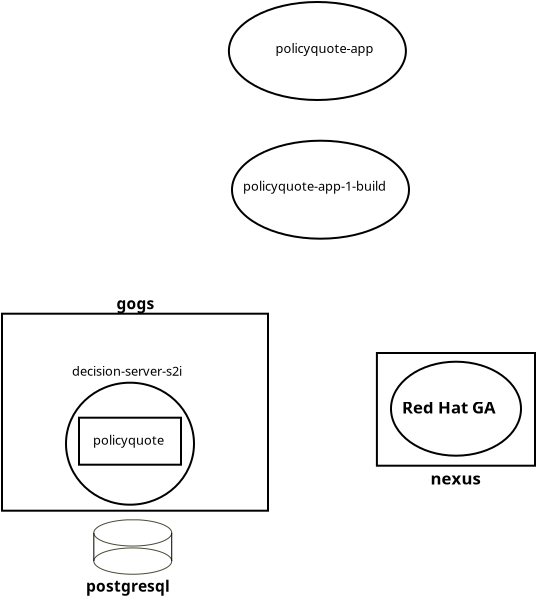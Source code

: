 <?xml version="1.0" encoding="UTF-8"?>
<dia:diagram xmlns:dia="http://www.lysator.liu.se/~alla/dia/">
  <dia:layer name="components" visible="true">
    <dia:object type="Standard - Box" version="0" id="O0">
      <dia:attribute name="obj_pos">
        <dia:point val="13.85,30.05"/>
      </dia:attribute>
      <dia:attribute name="obj_bb">
        <dia:rectangle val="13.8,30;27.2,39.95"/>
      </dia:attribute>
      <dia:attribute name="elem_corner">
        <dia:point val="13.85,30.05"/>
      </dia:attribute>
      <dia:attribute name="elem_width">
        <dia:real val="13.3"/>
      </dia:attribute>
      <dia:attribute name="elem_height">
        <dia:real val="9.85"/>
      </dia:attribute>
      <dia:attribute name="border_width">
        <dia:real val="0.1"/>
      </dia:attribute>
      <dia:attribute name="show_background">
        <dia:boolean val="false"/>
      </dia:attribute>
    </dia:object>
    <dia:object type="Cisco - Relational Database" version="1" id="O1">
      <dia:attribute name="obj_pos">
        <dia:point val="18.441,40.35"/>
      </dia:attribute>
      <dia:attribute name="obj_bb">
        <dia:rectangle val="18.44,40.349;22.36,43.101"/>
      </dia:attribute>
      <dia:attribute name="meta">
        <dia:composite type="dict"/>
      </dia:attribute>
      <dia:attribute name="elem_corner">
        <dia:point val="18.441,40.35"/>
      </dia:attribute>
      <dia:attribute name="elem_width">
        <dia:real val="3.918"/>
      </dia:attribute>
      <dia:attribute name="elem_height">
        <dia:real val="2.75"/>
      </dia:attribute>
      <dia:attribute name="line_width">
        <dia:real val="0.2"/>
      </dia:attribute>
      <dia:attribute name="line_colour">
        <dia:color val="#000000"/>
      </dia:attribute>
      <dia:attribute name="fill_colour">
        <dia:color val="#ffffff"/>
      </dia:attribute>
      <dia:attribute name="show_background">
        <dia:boolean val="false"/>
      </dia:attribute>
      <dia:attribute name="line_style">
        <dia:enum val="0"/>
        <dia:real val="1"/>
      </dia:attribute>
      <dia:attribute name="flip_horizontal">
        <dia:boolean val="false"/>
      </dia:attribute>
      <dia:attribute name="flip_vertical">
        <dia:boolean val="false"/>
      </dia:attribute>
      <dia:attribute name="subscale">
        <dia:real val="1"/>
      </dia:attribute>
    </dia:object>
    <dia:object type="Standard - Text" version="1" id="O2">
      <dia:attribute name="obj_pos">
        <dia:point val="17.85,43.95"/>
      </dia:attribute>
      <dia:attribute name="obj_bb">
        <dia:rectangle val="17.85,43.23;22.785,44.133"/>
      </dia:attribute>
      <dia:attribute name="text">
        <dia:composite type="text">
          <dia:attribute name="string">
            <dia:string># postgresql#</dia:string>
          </dia:attribute>
          <dia:attribute name="font">
            <dia:font family="sans" style="80" name="Helvetica-Bold"/>
          </dia:attribute>
          <dia:attribute name="height">
            <dia:real val="0.969"/>
          </dia:attribute>
          <dia:attribute name="pos">
            <dia:point val="17.85,43.95"/>
          </dia:attribute>
          <dia:attribute name="color">
            <dia:color val="#000000"/>
          </dia:attribute>
          <dia:attribute name="alignment">
            <dia:enum val="0"/>
          </dia:attribute>
        </dia:composite>
      </dia:attribute>
      <dia:attribute name="valign">
        <dia:enum val="3"/>
      </dia:attribute>
    </dia:object>
    <dia:object type="Standard - Text" version="1" id="O3">
      <dia:attribute name="obj_pos">
        <dia:point val="19.575,29.825"/>
      </dia:attribute>
      <dia:attribute name="obj_bb">
        <dia:rectangle val="19.575,29.105;21.68,30.008"/>
      </dia:attribute>
      <dia:attribute name="text">
        <dia:composite type="text">
          <dia:attribute name="string">
            <dia:string>#gogs#</dia:string>
          </dia:attribute>
          <dia:attribute name="font">
            <dia:font family="sans" style="80" name="Helvetica-Bold"/>
          </dia:attribute>
          <dia:attribute name="height">
            <dia:real val="0.969"/>
          </dia:attribute>
          <dia:attribute name="pos">
            <dia:point val="19.575,29.825"/>
          </dia:attribute>
          <dia:attribute name="color">
            <dia:color val="#000000"/>
          </dia:attribute>
          <dia:attribute name="alignment">
            <dia:enum val="0"/>
          </dia:attribute>
        </dia:composite>
      </dia:attribute>
      <dia:attribute name="valign">
        <dia:enum val="3"/>
      </dia:attribute>
    </dia:object>
    <dia:object type="Standard - Box" version="0" id="O4">
      <dia:attribute name="obj_pos">
        <dia:point val="32.595,32.015"/>
      </dia:attribute>
      <dia:attribute name="obj_bb">
        <dia:rectangle val="32.545,31.965;40.55,37.7"/>
      </dia:attribute>
      <dia:attribute name="elem_corner">
        <dia:point val="32.595,32.015"/>
      </dia:attribute>
      <dia:attribute name="elem_width">
        <dia:real val="7.905"/>
      </dia:attribute>
      <dia:attribute name="elem_height">
        <dia:real val="5.635"/>
      </dia:attribute>
      <dia:attribute name="border_width">
        <dia:real val="0.1"/>
      </dia:attribute>
      <dia:attribute name="show_background">
        <dia:boolean val="false"/>
      </dia:attribute>
    </dia:object>
    <dia:object type="Standard - Text" version="1" id="O5">
      <dia:attribute name="obj_pos">
        <dia:point val="35.27,38.59"/>
      </dia:attribute>
      <dia:attribute name="obj_bb">
        <dia:rectangle val="35.27,37.815;38.062,38.788"/>
      </dia:attribute>
      <dia:attribute name="text">
        <dia:composite type="text">
          <dia:attribute name="string">
            <dia:string>#nexus#</dia:string>
          </dia:attribute>
          <dia:attribute name="font">
            <dia:font family="sans" style="80" name="Helvetica-Bold"/>
          </dia:attribute>
          <dia:attribute name="height">
            <dia:real val="1.044"/>
          </dia:attribute>
          <dia:attribute name="pos">
            <dia:point val="35.27,38.59"/>
          </dia:attribute>
          <dia:attribute name="color">
            <dia:color val="#000000"/>
          </dia:attribute>
          <dia:attribute name="alignment">
            <dia:enum val="0"/>
          </dia:attribute>
        </dia:composite>
      </dia:attribute>
      <dia:attribute name="valign">
        <dia:enum val="3"/>
      </dia:attribute>
    </dia:object>
  </dia:layer>
  <dia:layer name="gogs components" visible="true">
    <dia:object type="Standard - Ellipse" version="0" id="O6">
      <dia:attribute name="obj_pos">
        <dia:point val="17.05,33.5"/>
      </dia:attribute>
      <dia:attribute name="obj_bb">
        <dia:rectangle val="17,33.45;23.5,39.65"/>
      </dia:attribute>
      <dia:attribute name="elem_corner">
        <dia:point val="17.05,33.5"/>
      </dia:attribute>
      <dia:attribute name="elem_width">
        <dia:real val="6.4"/>
      </dia:attribute>
      <dia:attribute name="elem_height">
        <dia:real val="6.1"/>
      </dia:attribute>
      <dia:attribute name="border_width">
        <dia:real val="0.1"/>
      </dia:attribute>
      <dia:attribute name="show_background">
        <dia:boolean val="false"/>
      </dia:attribute>
    </dia:object>
    <dia:object type="Standard - Text" version="1" id="O7">
      <dia:attribute name="obj_pos">
        <dia:point val="17.35,33.15"/>
      </dia:attribute>
      <dia:attribute name="obj_bb">
        <dia:rectangle val="17.35,32.555;23.355,33.3"/>
      </dia:attribute>
      <dia:attribute name="text">
        <dia:composite type="text">
          <dia:attribute name="string">
            <dia:string>#decision-server-s2i#</dia:string>
          </dia:attribute>
          <dia:attribute name="font">
            <dia:font family="sans" style="0" name="Helvetica"/>
          </dia:attribute>
          <dia:attribute name="height">
            <dia:real val="0.8"/>
          </dia:attribute>
          <dia:attribute name="pos">
            <dia:point val="17.35,33.15"/>
          </dia:attribute>
          <dia:attribute name="color">
            <dia:color val="#000000"/>
          </dia:attribute>
          <dia:attribute name="alignment">
            <dia:enum val="0"/>
          </dia:attribute>
        </dia:composite>
      </dia:attribute>
      <dia:attribute name="valign">
        <dia:enum val="3"/>
      </dia:attribute>
    </dia:object>
    <dia:object type="Standard - Text" version="1" id="O8">
      <dia:attribute name="obj_pos">
        <dia:point val="18.7,35.6"/>
      </dia:attribute>
      <dia:attribute name="obj_bb">
        <dia:rectangle val="18.7,35.005;18.7,35.75"/>
      </dia:attribute>
      <dia:attribute name="text">
        <dia:composite type="text">
          <dia:attribute name="string">
            <dia:string>##</dia:string>
          </dia:attribute>
          <dia:attribute name="font">
            <dia:font family="sans" style="0" name="Helvetica"/>
          </dia:attribute>
          <dia:attribute name="height">
            <dia:real val="0.8"/>
          </dia:attribute>
          <dia:attribute name="pos">
            <dia:point val="18.7,35.6"/>
          </dia:attribute>
          <dia:attribute name="color">
            <dia:color val="#000000"/>
          </dia:attribute>
          <dia:attribute name="alignment">
            <dia:enum val="0"/>
          </dia:attribute>
        </dia:composite>
      </dia:attribute>
      <dia:attribute name="valign">
        <dia:enum val="3"/>
      </dia:attribute>
    </dia:object>
    <dia:object type="Standard - Text" version="1" id="O9">
      <dia:attribute name="obj_pos">
        <dia:point val="18.4,36.6"/>
      </dia:attribute>
      <dia:attribute name="obj_bb">
        <dia:rectangle val="18.4,36.005;22.137,36.75"/>
      </dia:attribute>
      <dia:attribute name="text">
        <dia:composite type="text">
          <dia:attribute name="string">
            <dia:string>#policyquote#</dia:string>
          </dia:attribute>
          <dia:attribute name="font">
            <dia:font family="sans" style="0" name="Helvetica"/>
          </dia:attribute>
          <dia:attribute name="height">
            <dia:real val="0.8"/>
          </dia:attribute>
          <dia:attribute name="pos">
            <dia:point val="18.4,36.6"/>
          </dia:attribute>
          <dia:attribute name="color">
            <dia:color val="#000000"/>
          </dia:attribute>
          <dia:attribute name="alignment">
            <dia:enum val="0"/>
          </dia:attribute>
        </dia:composite>
      </dia:attribute>
      <dia:attribute name="valign">
        <dia:enum val="3"/>
      </dia:attribute>
    </dia:object>
    <dia:object type="Standard - Box" version="0" id="O10">
      <dia:attribute name="obj_pos">
        <dia:point val="17.7,35.25"/>
      </dia:attribute>
      <dia:attribute name="obj_bb">
        <dia:rectangle val="17.65,35.2;22.85,37.65"/>
      </dia:attribute>
      <dia:attribute name="elem_corner">
        <dia:point val="17.7,35.25"/>
      </dia:attribute>
      <dia:attribute name="elem_width">
        <dia:real val="5.1"/>
      </dia:attribute>
      <dia:attribute name="elem_height">
        <dia:real val="2.35"/>
      </dia:attribute>
      <dia:attribute name="border_width">
        <dia:real val="0.1"/>
      </dia:attribute>
      <dia:attribute name="show_background">
        <dia:boolean val="false"/>
      </dia:attribute>
    </dia:object>
  </dia:layer>
  <dia:layer name="nexus components" visible="true" active="true">
    <dia:object type="Standard - Ellipse" version="0" id="O11">
      <dia:attribute name="obj_pos">
        <dia:point val="33.3,32.45"/>
      </dia:attribute>
      <dia:attribute name="obj_bb">
        <dia:rectangle val="33.25,32.4;39.85,37.2"/>
      </dia:attribute>
      <dia:attribute name="elem_corner">
        <dia:point val="33.3,32.45"/>
      </dia:attribute>
      <dia:attribute name="elem_width">
        <dia:real val="6.5"/>
      </dia:attribute>
      <dia:attribute name="elem_height">
        <dia:real val="4.7"/>
      </dia:attribute>
      <dia:attribute name="border_width">
        <dia:real val="0.1"/>
      </dia:attribute>
      <dia:attribute name="show_background">
        <dia:boolean val="false"/>
      </dia:attribute>
    </dia:object>
    <dia:object type="Standard - Text" version="1" id="O12">
      <dia:attribute name="obj_pos">
        <dia:point val="33.845,35.04"/>
      </dia:attribute>
      <dia:attribute name="obj_bb">
        <dia:rectangle val="33.845,34.265;39.225,35.237"/>
      </dia:attribute>
      <dia:attribute name="text">
        <dia:composite type="text">
          <dia:attribute name="string">
            <dia:string>#Red Hat GA#</dia:string>
          </dia:attribute>
          <dia:attribute name="font">
            <dia:font family="sans" style="80" name="Helvetica-Bold"/>
          </dia:attribute>
          <dia:attribute name="height">
            <dia:real val="1.044"/>
          </dia:attribute>
          <dia:attribute name="pos">
            <dia:point val="33.845,35.04"/>
          </dia:attribute>
          <dia:attribute name="color">
            <dia:color val="#000000"/>
          </dia:attribute>
          <dia:attribute name="alignment">
            <dia:enum val="0"/>
          </dia:attribute>
        </dia:composite>
      </dia:attribute>
      <dia:attribute name="valign">
        <dia:enum val="3"/>
      </dia:attribute>
    </dia:object>
  </dia:layer>
  <dia:layer name="policyquote-builder" visible="true">
    <dia:object type="Standard - Text" version="1" id="O13">
      <dia:attribute name="obj_pos">
        <dia:point val="25.9,23.9"/>
      </dia:attribute>
      <dia:attribute name="obj_bb">
        <dia:rectangle val="25.9,23.305;33.517,24.05"/>
      </dia:attribute>
      <dia:attribute name="text">
        <dia:composite type="text">
          <dia:attribute name="string">
            <dia:string>#policyquote-app-1-build#</dia:string>
          </dia:attribute>
          <dia:attribute name="font">
            <dia:font family="sans" style="0" name="Helvetica"/>
          </dia:attribute>
          <dia:attribute name="height">
            <dia:real val="0.8"/>
          </dia:attribute>
          <dia:attribute name="pos">
            <dia:point val="25.9,23.9"/>
          </dia:attribute>
          <dia:attribute name="color">
            <dia:color val="#000000"/>
          </dia:attribute>
          <dia:attribute name="alignment">
            <dia:enum val="0"/>
          </dia:attribute>
        </dia:composite>
      </dia:attribute>
      <dia:attribute name="valign">
        <dia:enum val="3"/>
      </dia:attribute>
    </dia:object>
    <dia:object type="Standard - Ellipse" version="0" id="O14">
      <dia:attribute name="obj_pos">
        <dia:point val="25.35,21.4"/>
      </dia:attribute>
      <dia:attribute name="obj_bb">
        <dia:rectangle val="25.3,21.35;34.25,26.35"/>
      </dia:attribute>
      <dia:attribute name="elem_corner">
        <dia:point val="25.35,21.4"/>
      </dia:attribute>
      <dia:attribute name="elem_width">
        <dia:real val="8.85"/>
      </dia:attribute>
      <dia:attribute name="elem_height">
        <dia:real val="4.9"/>
      </dia:attribute>
      <dia:attribute name="border_width">
        <dia:real val="0.1"/>
      </dia:attribute>
      <dia:attribute name="show_background">
        <dia:boolean val="false"/>
      </dia:attribute>
    </dia:object>
  </dia:layer>
  <dia:layer name="policyquote-app" visible="true">
    <dia:object type="Standard - Ellipse" version="0" id="O15">
      <dia:attribute name="obj_pos">
        <dia:point val="25.195,14.465"/>
      </dia:attribute>
      <dia:attribute name="obj_bb">
        <dia:rectangle val="25.145,14.415;34.095,19.415"/>
      </dia:attribute>
      <dia:attribute name="elem_corner">
        <dia:point val="25.195,14.465"/>
      </dia:attribute>
      <dia:attribute name="elem_width">
        <dia:real val="8.85"/>
      </dia:attribute>
      <dia:attribute name="elem_height">
        <dia:real val="4.9"/>
      </dia:attribute>
      <dia:attribute name="border_width">
        <dia:real val="0.1"/>
      </dia:attribute>
      <dia:attribute name="show_background">
        <dia:boolean val="false"/>
      </dia:attribute>
    </dia:object>
    <dia:object type="Standard - Text" version="1" id="O16">
      <dia:attribute name="obj_pos">
        <dia:point val="27.52,17.015"/>
      </dia:attribute>
      <dia:attribute name="obj_bb">
        <dia:rectangle val="27.52,16.42;32.695,17.165"/>
      </dia:attribute>
      <dia:attribute name="text">
        <dia:composite type="text">
          <dia:attribute name="string">
            <dia:string>#policyquote-app#</dia:string>
          </dia:attribute>
          <dia:attribute name="font">
            <dia:font family="sans" style="0" name="Helvetica"/>
          </dia:attribute>
          <dia:attribute name="height">
            <dia:real val="0.8"/>
          </dia:attribute>
          <dia:attribute name="pos">
            <dia:point val="27.52,17.015"/>
          </dia:attribute>
          <dia:attribute name="color">
            <dia:color val="#000000"/>
          </dia:attribute>
          <dia:attribute name="alignment">
            <dia:enum val="0"/>
          </dia:attribute>
        </dia:composite>
      </dia:attribute>
      <dia:attribute name="valign">
        <dia:enum val="3"/>
      </dia:attribute>
    </dia:object>
  </dia:layer>
</dia:diagram>
